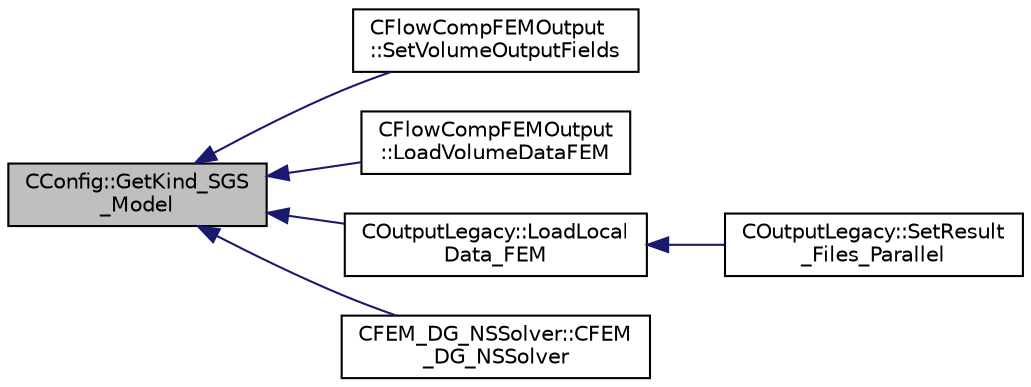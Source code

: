 digraph "CConfig::GetKind_SGS_Model"
{
  edge [fontname="Helvetica",fontsize="10",labelfontname="Helvetica",labelfontsize="10"];
  node [fontname="Helvetica",fontsize="10",shape=record];
  rankdir="LR";
  Node5286 [label="CConfig::GetKind_SGS\l_Model",height=0.2,width=0.4,color="black", fillcolor="grey75", style="filled", fontcolor="black"];
  Node5286 -> Node5287 [dir="back",color="midnightblue",fontsize="10",style="solid",fontname="Helvetica"];
  Node5287 [label="CFlowCompFEMOutput\l::SetVolumeOutputFields",height=0.2,width=0.4,color="black", fillcolor="white", style="filled",URL="$class_c_flow_comp_f_e_m_output.html#a1ebecf90e96cf508f9bccfa99798f086",tooltip="Set the available volume output fields. "];
  Node5286 -> Node5288 [dir="back",color="midnightblue",fontsize="10",style="solid",fontname="Helvetica"];
  Node5288 [label="CFlowCompFEMOutput\l::LoadVolumeDataFEM",height=0.2,width=0.4,color="black", fillcolor="white", style="filled",URL="$class_c_flow_comp_f_e_m_output.html#ab3512aede5c10673392abc7e7a56d149",tooltip="Set the values of the volume output fields for a point. "];
  Node5286 -> Node5289 [dir="back",color="midnightblue",fontsize="10",style="solid",fontname="Helvetica"];
  Node5289 [label="COutputLegacy::LoadLocal\lData_FEM",height=0.2,width=0.4,color="black", fillcolor="white", style="filled",URL="$class_c_output_legacy.html#ad8c05f16577b95ae1bb4bbdd38643ea0",tooltip="Load the desired solution data into a structure used for parallel reordering and output file writing ..."];
  Node5289 -> Node5290 [dir="back",color="midnightblue",fontsize="10",style="solid",fontname="Helvetica"];
  Node5290 [label="COutputLegacy::SetResult\l_Files_Parallel",height=0.2,width=0.4,color="black", fillcolor="white", style="filled",URL="$class_c_output_legacy.html#a9e7832982d8237df4df455b027fd203b",tooltip="Writes and organizes the all the output files, except the history one, for parallel computations..."];
  Node5286 -> Node5291 [dir="back",color="midnightblue",fontsize="10",style="solid",fontname="Helvetica"];
  Node5291 [label="CFEM_DG_NSSolver::CFEM\l_DG_NSSolver",height=0.2,width=0.4,color="black", fillcolor="white", style="filled",URL="$class_c_f_e_m___d_g___n_s_solver.html#ac5a18ef33fc677c41a8f25d05eea1318"];
}
